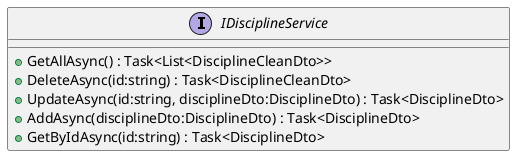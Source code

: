 @startuml
interface IDisciplineService {
    + GetAllAsync() : Task<List<DisciplineCleanDto>>
    + DeleteAsync(id:string) : Task<DisciplineCleanDto>
    + UpdateAsync(id:string, disciplineDto:DisciplineDto) : Task<DisciplineDto>
    + AddAsync(disciplineDto:DisciplineDto) : Task<DisciplineDto>
    + GetByIdAsync(id:string) : Task<DisciplineDto>
}
@enduml
